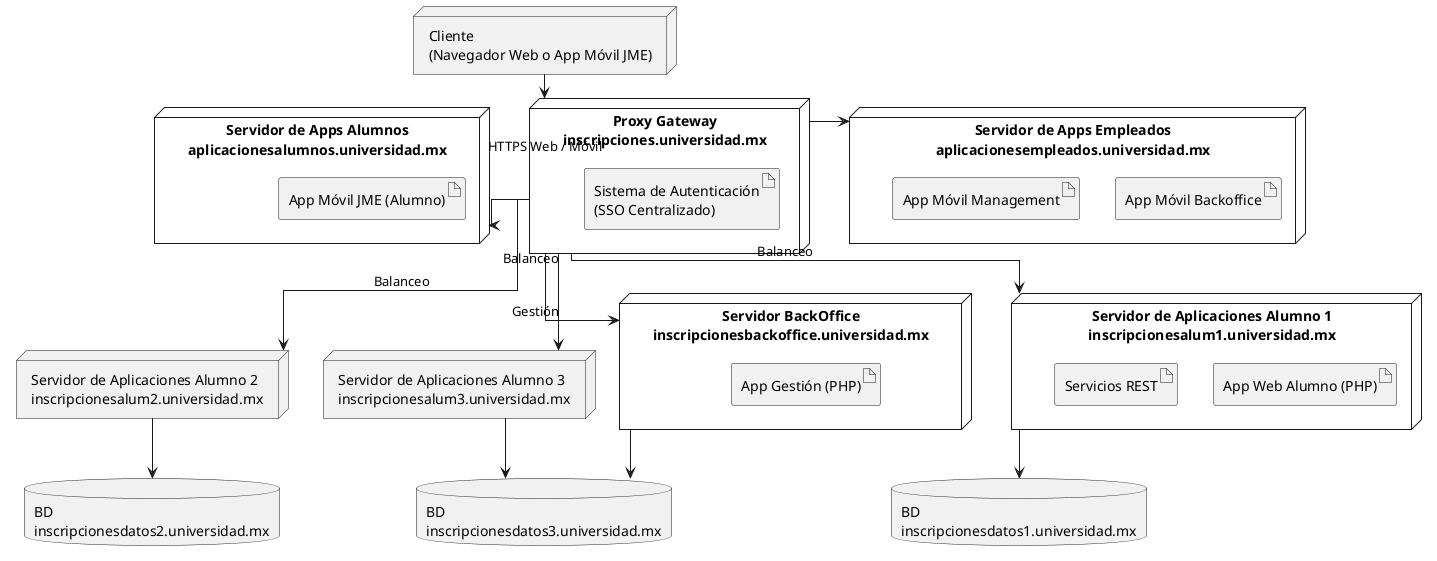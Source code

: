 @startuml
skinparam linetype ortho



node "Cliente\n(Navegador Web o App Móvil JME)" as Cliente

node "Proxy Gateway\ninscripciones.universidad.mx" as Proxy {
  artifact "Sistema de Autenticación\n(SSO Centralizado)"
}


node "Servidor de Aplicaciones Alumno 1\ninscripcionesalum1.universidad.mx" as Alum1 {
  artifact "App Web Alumno (PHP)"
  artifact "Servicios REST"
}

node "Servidor de Aplicaciones Alumno 2\ninscripcionesalum2.universidad.mx" as Alum2 {
  artifact "App Web Alumno (PHP)"
  artifact "Servicios REST"
}

node "Servidor de Aplicaciones Alumno 3\ninscripcionesalum3.universidad.mx" as Alum3 {
  artifact "App Web Alumno (PHP)"
  artifact "Servicios REST"
}



node "Servidor BackOffice\ninscripcionesbackoffice.universidad.mx" as Backoffice {
  artifact "App Gestión (PHP)"
  artifact "Servicios REST"
}



node "Servidor de Apps Alumnos\naplicacionesalumnos.universidad.mx" as AppAlumnos {
  artifact "App Móvil JME (Alumno)"
}

node "Servidor de Apps Empleados\naplicacionesempleados.universidad.mx" as AppEmpleados {
  artifact "App Móvil Backoffice"
  artifact "App Móvil Management"
}

database "BD \ninscripcionesdatos1.universidad.mx" as DB1
database "BD \ninscripcionesdatos2.universidad.mx" as DB2
database "BD \ninscripcionesdatos3.universidad.mx" as DB3




' Conexiones


Cliente --> Proxy : HTTPS Web / Móvil 
Proxy -left-> AppAlumnos
Proxy -right-> AppEmpleados
Proxy -down-> Alum1 : Balanceo
Proxy -down-> Alum2 : Balanceo
Proxy -down-> Alum3 : Balanceo
Proxy --> Backoffice : Gestión

Alum1 --> DB1
Alum2 --> DB2
Alum3 --> DB3
Backoffice -->DB3




@enduml